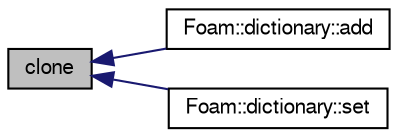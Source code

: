 digraph "clone"
{
  bgcolor="transparent";
  edge [fontname="FreeSans",fontsize="10",labelfontname="FreeSans",labelfontsize="10"];
  node [fontname="FreeSans",fontsize="10",shape=record];
  rankdir="LR";
  Node7 [label="clone",height=0.2,width=0.4,color="black", fillcolor="grey75", style="filled", fontcolor="black"];
  Node7 -> Node8 [dir="back",color="midnightblue",fontsize="10",style="solid",fontname="FreeSans"];
  Node8 [label="Foam::dictionary::add",height=0.2,width=0.4,color="black",URL="$a26014.html#a3e88d4c1ab6c66fe2b549c387e426f29",tooltip="Add an entry. "];
  Node7 -> Node9 [dir="back",color="midnightblue",fontsize="10",style="solid",fontname="FreeSans"];
  Node9 [label="Foam::dictionary::set",height=0.2,width=0.4,color="black",URL="$a26014.html#aa38cb24271faece390b73c21d81ad8d5",tooltip="Assign a new entry, overwrite any existing entry. "];
}

